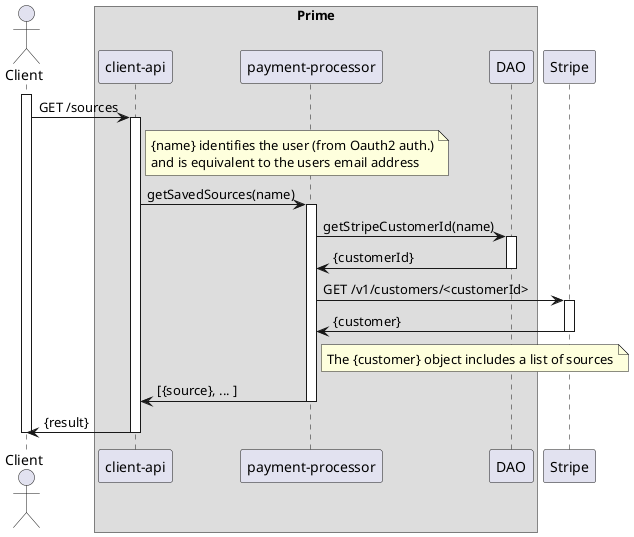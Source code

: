 @startuml

actor Client
participant Client

box "Prime"
    participant "client-api"
    participant "payment-processor"
    participant "DAO"
end box
participant Stripe

activate Client
    Client -> "client-api": GET /sources
    activate "client-api"
    note right of "client-api"
       {name} identifies the user (from Oauth2 auth.)
       and is equivalent to the users email address
    end note

    "client-api" -> "payment-processor" : getSavedSources(name)
    activate "payment-processor"

    "payment-processor" -> DAO : getStripeCustomerId(name)
    activate DAO
    DAO -> "payment-processor" : {customerId}
    deactivate DAO

    "payment-processor" -> Stripe : GET /v1/customers/<customerId>
    activate Stripe
    Stripe -> "payment-processor" : {customer}
    deactivate Stripe
    note right of "payment-processor" : The {customer} object includes a list of sources

    "payment-processor" -> "client-api" :  [{source}, ... ]
    deactivate "payment-processor"

    "client-api" -> Client : {result}
    deactivate "client-api"

deactivate Client

@enduml
